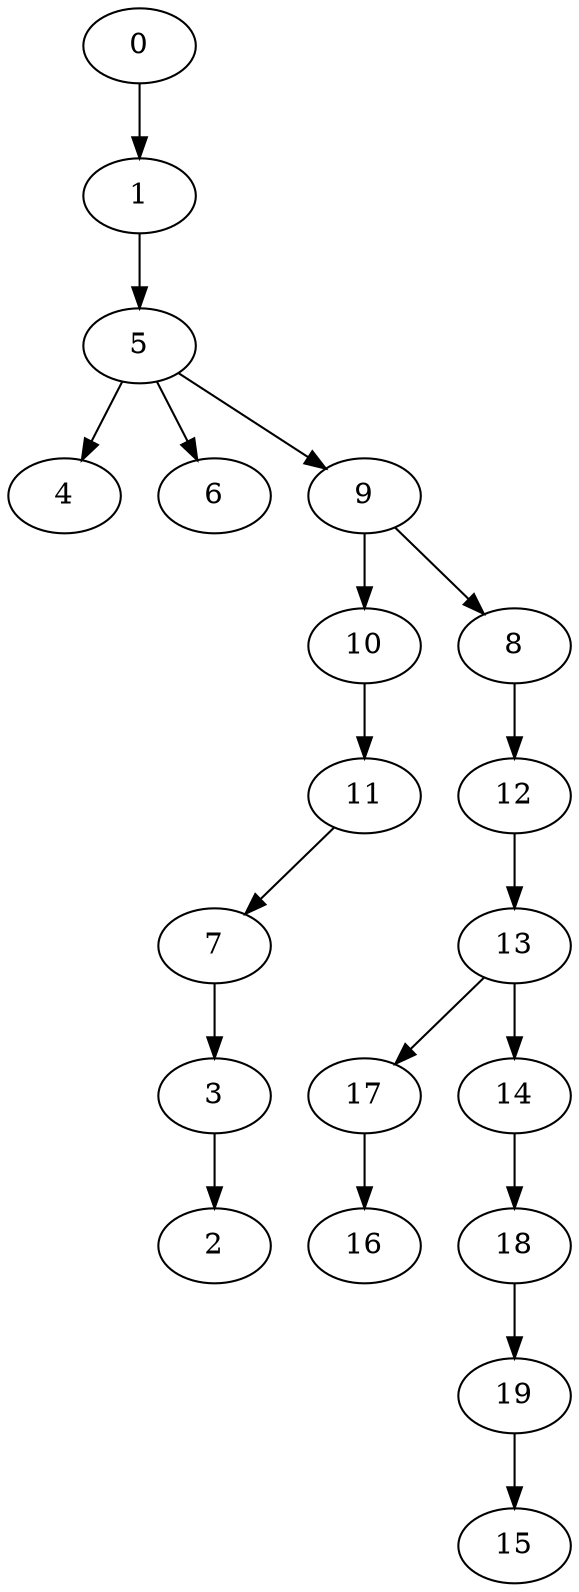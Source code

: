digraph Grid_columns_5_rows_4_Prim_nodeSource_0 {
"19";
"15";
"18";
"5";
"4";
"3";
"2";
"7";
"11";
"10";
"6";
"17";
"16";
"14";
"13";
"12";
"8";
"9";
"1";
"0";
"19" -> "15" [weight=8];
"18" -> "19" [weight=26];
"5" -> "4" [weight=25];
"3" -> "2" [weight=9];
"7" -> "3" [weight=11];
"11" -> "7" [weight=3];
"10" -> "11" [weight=23];
"5" -> "6" [weight=23];
"17" -> "16" [weight=11];
"14" -> "18" [weight=5];
"13" -> "14" [weight=5];
"13" -> "17" [weight=1];
"12" -> "13" [weight=5];
"8" -> "12" [weight=20];
"9" -> "10" [weight=15];
"9" -> "8" [weight=10];
"5" -> "9" [weight=2];
"1" -> "5" [weight=23];
"0" -> "1" [weight=9];
}